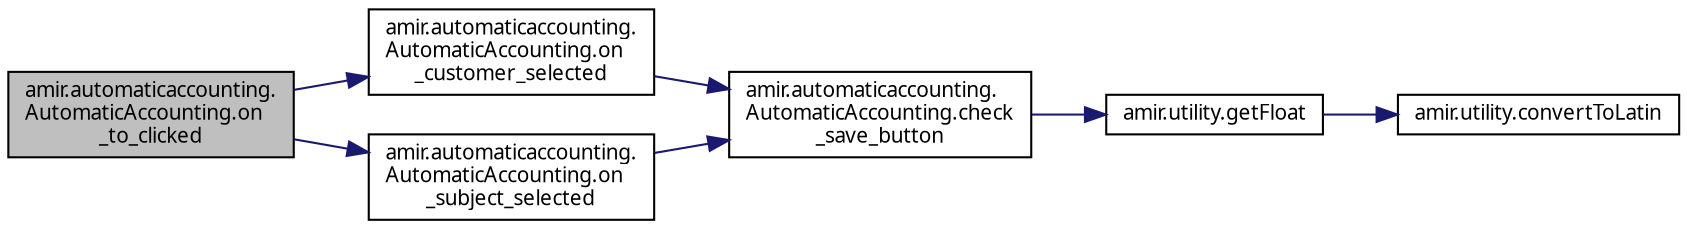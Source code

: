 digraph "amir.automaticaccounting.AutomaticAccounting.on_to_clicked"
{
 // LATEX_PDF_SIZE
  edge [fontname="FreeSans.ttf",fontsize="10",labelfontname="FreeSans.ttf",labelfontsize="10"];
  node [fontname="FreeSans.ttf",fontsize="10",shape=record];
  rankdir="LR";
  Node1 [label="amir.automaticaccounting.\lAutomaticAccounting.on\l_to_clicked",height=0.2,width=0.4,color="black", fillcolor="grey75", style="filled", fontcolor="black",tooltip=" "];
  Node1 -> Node2 [color="midnightblue",fontsize="10",style="solid",fontname="FreeSans.ttf"];
  Node2 [label="amir.automaticaccounting.\lAutomaticAccounting.on\l_customer_selected",height=0.2,width=0.4,color="black", fillcolor="white", style="filled",URL="$classamir_1_1automaticaccounting_1_1_automatic_accounting.html#a22e8b13aba5ba0be1089676152cf7ae3",tooltip=" "];
  Node2 -> Node3 [color="midnightblue",fontsize="10",style="solid",fontname="FreeSans.ttf"];
  Node3 [label="amir.automaticaccounting.\lAutomaticAccounting.check\l_save_button",height=0.2,width=0.4,color="black", fillcolor="white", style="filled",URL="$classamir_1_1automaticaccounting_1_1_automatic_accounting.html#ab4be1bbc1ae8ae31486c2bc8f70d5c34",tooltip=" "];
  Node3 -> Node4 [color="midnightblue",fontsize="10",style="solid",fontname="FreeSans.ttf"];
  Node4 [label="amir.utility.getFloat",height=0.2,width=0.4,color="black", fillcolor="white", style="filled",URL="$group___utility.html#gab359bca86538a10272824cabaa24430c",tooltip=" "];
  Node4 -> Node5 [color="midnightblue",fontsize="10",style="solid",fontname="FreeSans.ttf"];
  Node5 [label="amir.utility.convertToLatin",height=0.2,width=0.4,color="black", fillcolor="white", style="filled",URL="$group___utility.html#gabf2b9d91803e7a6c154b9f722259b244",tooltip=" "];
  Node1 -> Node6 [color="midnightblue",fontsize="10",style="solid",fontname="FreeSans.ttf"];
  Node6 [label="amir.automaticaccounting.\lAutomaticAccounting.on\l_subject_selected",height=0.2,width=0.4,color="black", fillcolor="white", style="filled",URL="$classamir_1_1automaticaccounting_1_1_automatic_accounting.html#a9db3755840b526094ed1d15d2771d73f",tooltip=" "];
  Node6 -> Node3 [color="midnightblue",fontsize="10",style="solid",fontname="FreeSans.ttf"];
}
